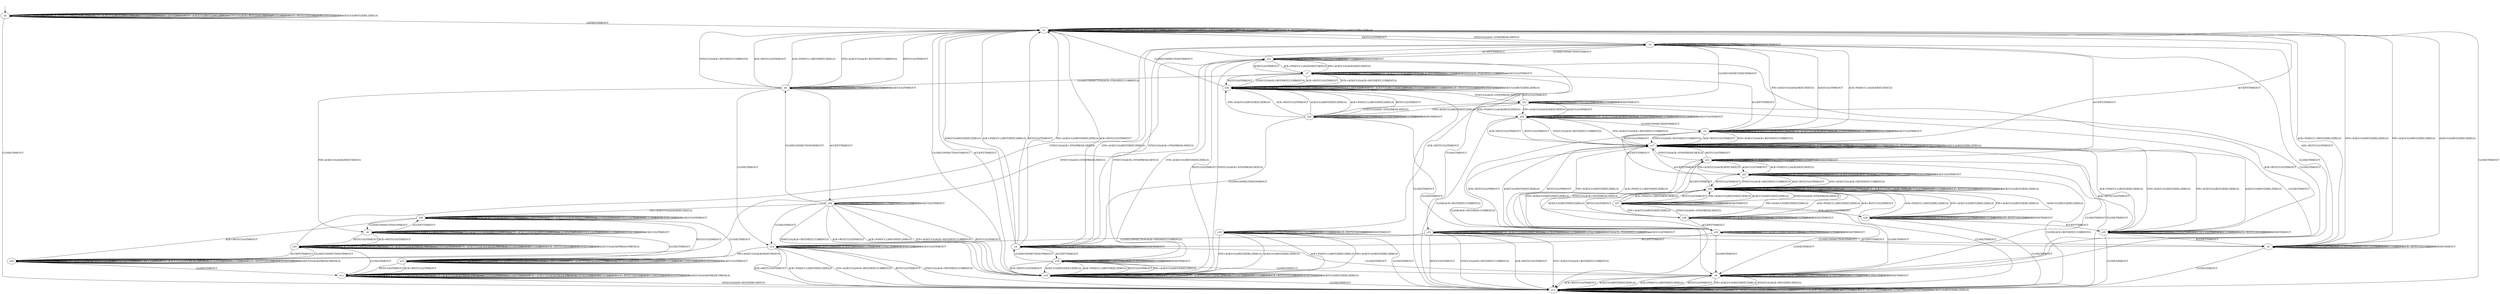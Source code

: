 digraph h5 {
s0 [label="s0"];
s1 [label="s1"];
s12 [label="s12"];
s2 [label="s2"];
s16 [label="s16"];
s3 [label="s3"];
s4 [label="s4"];
s5 [label="s5"];
s6 [label="s6"];
s21 [label="s21"];
s7 [label="s7"];
s17 [label="s17"];
s18 [label="s18"];
s19 [label="s19"];
s8 [label="s8"];
s13 [label="s13"];
s22 [label="s22"];
s30 [label="s30"];
s9 [label="s9"];
s14 [label="s14"];
s23 [label="s23"];
s24 [label="s24"];
s25 [label="s25"];
s31 [label="s31"];
s34 [label="s34"];
s10 [label="s10"];
s15 [label="s15"];
s26 [label="s26"];
s32 [label="s32"];
s33 [label="s33"];
s35 [label="s35"];
s11 [label="s11"];
s20 [label="s20"];
s27 [label="s27"];
s28 [label="s28"];
s29 [label="s29"];
s0 -> s0 [label="CLOSECONNECTION/TIMEOUT"];
s0 -> s0 [label="ACK+PSH(V,V,1)/RST(ZERO,ZERO,0)"];
s0 -> s0 [label="SYN+ACK(V,V,0)/RST(ZERO,ZERO,0)"];
s0 -> s0 [label="RST(V,V,0)/TIMEOUT"];
s0 -> s0 [label="ACCEPT/TIMEOUT"];
s0 -> s0 [label="FIN+ACK(V,V,0)/RST(ZERO,ZERO,0)"];
s0 -> s1 [label="LISTEN/TIMEOUT"];
s0 -> s0 [label="SYN(V,V,0)/ACK+RST(ZERO,NEXT,0)"];
s0 -> s0 [label="RCV/TIMEOUT"];
s0 -> s0 [label="ACK+RST(V,V,0)/TIMEOUT"];
s0 -> s12 [label="CLOSE/TIMEOUT"];
s0 -> s0 [label="SEND/TIMEOUT"];
s0 -> s0 [label="ACK(V,V,0)/RST(ZERO,ZERO,0)"];
s1 -> s1 [label="CLOSECONNECTION/TIMEOUT"];
s1 -> s1 [label="ACK+PSH(V,V,1)/RST(ZERO,ZERO,0)"];
s1 -> s1 [label="SYN+ACK(V,V,0)/RST(ZERO,ZERO,0)"];
s1 -> s1 [label="RST(V,V,0)/TIMEOUT"];
s1 -> s16 [label="ACCEPT/TIMEOUT"];
s1 -> s1 [label="FIN+ACK(V,V,0)/RST(ZERO,ZERO,0)"];
s1 -> s1 [label="LISTEN/TIMEOUT"];
s1 -> s2 [label="SYN(V,V,0)/ACK+SYN(FRESH,NEXT,0)"];
s1 -> s1 [label="RCV/TIMEOUT"];
s1 -> s1 [label="ACK+RST(V,V,0)/TIMEOUT"];
s1 -> s12 [label="CLOSE/TIMEOUT"];
s1 -> s1 [label="SEND/TIMEOUT"];
s1 -> s1 [label="ACK(V,V,0)/RST(ZERO,ZERO,0)"];
s12 -> s12 [label="CLOSECONNECTION/TIMEOUT"];
s12 -> s12 [label="ACK+PSH(V,V,1)/RST(ZERO,ZERO,0)"];
s12 -> s12 [label="SYN+ACK(V,V,0)/RST(ZERO,ZERO,0)"];
s12 -> s12 [label="RST(V,V,0)/TIMEOUT"];
s12 -> s12 [label="ACCEPT/TIMEOUT"];
s12 -> s12 [label="FIN+ACK(V,V,0)/RST(ZERO,ZERO,0)"];
s12 -> s12 [label="LISTEN/TIMEOUT"];
s12 -> s12 [label="SYN(V,V,0)/ACK+RST(ZERO,NEXT,0)"];
s12 -> s12 [label="RCV/TIMEOUT"];
s12 -> s12 [label="ACK+RST(V,V,0)/TIMEOUT"];
s12 -> s12 [label="CLOSE/TIMEOUT"];
s12 -> s12 [label="SEND/TIMEOUT"];
s12 -> s12 [label="ACK(V,V,0)/RST(ZERO,ZERO,0)"];
s2 -> s2 [label="CLOSECONNECTION/TIMEOUT"];
s2 -> s3 [label="ACK+PSH(V,V,1)/ACK(NEXT,NEXT,0)"];
s2 -> s4 [label="SYN+ACK(V,V,0)/RST(NEXT,ZERO,0)"];
s2 -> s1 [label="RST(V,V,0)/TIMEOUT"];
s2 -> s21 [label="ACCEPT/TIMEOUT"];
s2 -> s3 [label="FIN+ACK(V,V,0)/ACK(NEXT,NEXT,0)"];
s2 -> s2 [label="LISTEN/TIMEOUT"];
s2 -> s2 [label="SYN(V,V,0)/TIMEOUT"];
s2 -> s2 [label="RCV/TIMEOUT"];
s2 -> s5 [label="ACK+RST(V,V,0)/TIMEOUT"];
s2 -> s6 [label="CLOSE/TIMEOUT"];
s2 -> s2 [label="SEND/TIMEOUT"];
s2 -> s3 [label="ACK(V,V,0)/TIMEOUT"];
s16 -> s1 [label="CLOSECONNECTION/TIMEOUT"];
s16 -> s16 [label="ACK+PSH(V,V,1)/RST(ZERO,ZERO,0)"];
s16 -> s16 [label="SYN+ACK(V,V,0)/RST(ZERO,ZERO,0)"];
s16 -> s16 [label="RST(V,V,0)/TIMEOUT"];
s16 -> s16 [label="ACCEPT/TIMEOUT"];
s16 -> s16 [label="FIN+ACK(V,V,0)/RST(ZERO,ZERO,0)"];
s16 -> s16 [label="LISTEN/TIMEOUT"];
s16 -> s21 [label="SYN(V,V,0)/ACK+SYN(FRESH,NEXT,0)"];
s16 -> s16 [label="RCV/TIMEOUT"];
s16 -> s16 [label="ACK+RST(V,V,0)/TIMEOUT"];
s16 -> s12 [label="CLOSE/TIMEOUT"];
s16 -> s16 [label="SEND/TIMEOUT"];
s16 -> s16 [label="ACK(V,V,0)/RST(ZERO,ZERO,0)"];
s3 -> s3 [label="CLOSECONNECTION/TIMEOUT"];
s3 -> s3 [label="ACK+PSH(V,V,1)/ACK(NEXT,NEXT,0)"];
s3 -> s17 [label="SYN+ACK(V,V,0)/ACK+RST(NEXT,CURRENT,0)"];
s3 -> s17 [label="RST(V,V,0)/TIMEOUT"];
s3 -> s7 [label="ACCEPT/TIMEOUT"];
s3 -> s3 [label="FIN+ACK(V,V,0)/ACK(NEXT,NEXT,0)"];
s3 -> s3 [label="LISTEN/TIMEOUT"];
s3 -> s17 [label="SYN(V,V,0)/ACK+RST(NEXT,CURRENT,0)"];
s3 -> s3 [label="RCV/TIMEOUT"];
s3 -> s17 [label="ACK+RST(V,V,0)/TIMEOUT"];
s3 -> s12 [label="CLOSE/ACK+RST(NEXT,CURRENT,0)"];
s3 -> s3 [label="SEND/TIMEOUT"];
s3 -> s3 [label="ACK(V,V,0)/TIMEOUT"];
s4 -> s4 [label="CLOSECONNECTION/TIMEOUT"];
s4 -> s1 [label="ACK+PSH(V,V,1)/RST(NEXT,ZERO,0)"];
s4 -> s4 [label="SYN+ACK(V,V,0)/RST(NEXT,ZERO,0)"];
s4 -> s1 [label="RST(V,V,0)/TIMEOUT"];
s4 -> s18 [label="ACCEPT/TIMEOUT"];
s4 -> s1 [label="FIN+ACK(V,V,0)/RST(NEXT,ZERO,0)"];
s4 -> s4 [label="LISTEN/TIMEOUT"];
s4 -> s2 [label="SYN(V,V,0)/ACK+SYN(FRESH,NEXT,0)"];
s4 -> s4 [label="RCV/TIMEOUT"];
s4 -> s1 [label="ACK+RST(V,V,0)/TIMEOUT"];
s4 -> s6 [label="CLOSE/TIMEOUT"];
s4 -> s4 [label="SEND/TIMEOUT"];
s4 -> s1 [label="ACK(V,V,0)/RST(NEXT,ZERO,0)"];
s5 -> s5 [label="CLOSECONNECTION/TIMEOUT"];
s5 -> s1 [label="ACK+PSH(V,V,1)/RST(ZERO,ZERO,0)"];
s5 -> s1 [label="SYN+ACK(V,V,0)/RST(ZERO,ZERO,0)"];
s5 -> s5 [label="RST(V,V,0)/TIMEOUT"];
s5 -> s19 [label="ACCEPT/TIMEOUT"];
s5 -> s1 [label="FIN+ACK(V,V,0)/RST(ZERO,ZERO,0)"];
s5 -> s5 [label="LISTEN/TIMEOUT"];
s5 -> s5 [label="SYN(V,V,0)/TIMEOUT"];
s5 -> s5 [label="RCV/TIMEOUT"];
s5 -> s5 [label="ACK+RST(V,V,0)/TIMEOUT"];
s5 -> s12 [label="CLOSE/TIMEOUT"];
s5 -> s5 [label="SEND/TIMEOUT"];
s5 -> s1 [label="ACK(V,V,0)/RST(ZERO,ZERO,0)"];
s6 -> s6 [label="CLOSECONNECTION/TIMEOUT"];
s6 -> s12 [label="ACK+PSH(V,V,1)/RST(NEXT,ZERO,0)"];
s6 -> s6 [label="SYN+ACK(V,V,0)/RST(NEXT,ZERO,0)"];
s6 -> s12 [label="RST(V,V,0)/TIMEOUT"];
s6 -> s6 [label="ACCEPT/TIMEOUT"];
s6 -> s12 [label="FIN+ACK(V,V,0)/RST(NEXT,ZERO,0)"];
s6 -> s6 [label="LISTEN/TIMEOUT"];
s6 -> s12 [label="SYN(V,V,0)/ACK+RST(ZERO,NEXT,0)"];
s6 -> s6 [label="RCV/TIMEOUT"];
s6 -> s12 [label="ACK+RST(V,V,0)/TIMEOUT"];
s6 -> s6 [label="CLOSE/TIMEOUT"];
s6 -> s6 [label="SEND/TIMEOUT"];
s6 -> s12 [label="ACK(V,V,0)/RST(NEXT,ZERO,0)"];
s21 -> s2 [label="CLOSECONNECTION/TIMEOUT"];
s21 -> s7 [label="ACK+PSH(V,V,1)/ACK(NEXT,NEXT,0)"];
s21 -> s18 [label="SYN+ACK(V,V,0)/RST(NEXT,ZERO,0)"];
s21 -> s16 [label="RST(V,V,0)/TIMEOUT"];
s21 -> s21 [label="ACCEPT/TIMEOUT"];
s21 -> s7 [label="FIN+ACK(V,V,0)/ACK(NEXT,NEXT,0)"];
s21 -> s21 [label="LISTEN/TIMEOUT"];
s21 -> s21 [label="SYN(V,V,0)/TIMEOUT"];
s21 -> s21 [label="RCV/TIMEOUT"];
s21 -> s19 [label="ACK+RST(V,V,0)/TIMEOUT"];
s21 -> s6 [label="CLOSE/TIMEOUT"];
s21 -> s21 [label="SEND/TIMEOUT"];
s21 -> s7 [label="ACK(V,V,0)/TIMEOUT"];
s7 -> s8 [label="CLOSECONNECTION/ACK+FIN(NEXT,CURRENT,0)"];
s7 -> s7 [label="ACK+PSH(V,V,1)/ACK(NEXT,NEXT,0)"];
s7 -> s30 [label="SYN+ACK(V,V,0)/ACK+RST(NEXT,CURRENT,0)"];
s7 -> s30 [label="RST(V,V,0)/TIMEOUT"];
s7 -> s7 [label="ACCEPT/TIMEOUT"];
s7 -> s7 [label="FIN+ACK(V,V,0)/ACK(NEXT,NEXT,0)"];
s7 -> s7 [label="LISTEN/TIMEOUT"];
s7 -> s30 [label="SYN(V,V,0)/ACK+RST(NEXT,CURRENT,0)"];
s7 -> s7 [label="RCV/TIMEOUT"];
s7 -> s30 [label="ACK+RST(V,V,0)/TIMEOUT"];
s7 -> s13 [label="CLOSE/TIMEOUT"];
s7 -> s7 [label="SEND/ACK+PSH(NEXT,CURRENT,1)"];
s7 -> s7 [label="ACK(V,V,0)/TIMEOUT"];
s17 -> s17 [label="CLOSECONNECTION/TIMEOUT"];
s17 -> s17 [label="ACK+PSH(V,V,1)/RST(ZERO,ZERO,0)"];
s17 -> s17 [label="SYN+ACK(V,V,0)/RST(ZERO,ZERO,0)"];
s17 -> s17 [label="RST(V,V,0)/TIMEOUT"];
s17 -> s1 [label="ACCEPT/TIMEOUT"];
s17 -> s17 [label="FIN+ACK(V,V,0)/RST(ZERO,ZERO,0)"];
s17 -> s17 [label="LISTEN/TIMEOUT"];
s17 -> s22 [label="SYN(V,V,0)/ACK+SYN(FRESH,NEXT,0)"];
s17 -> s17 [label="RCV/TIMEOUT"];
s17 -> s17 [label="ACK+RST(V,V,0)/TIMEOUT"];
s17 -> s12 [label="CLOSE/TIMEOUT"];
s17 -> s17 [label="SEND/TIMEOUT"];
s17 -> s17 [label="ACK(V,V,0)/RST(ZERO,ZERO,0)"];
s18 -> s4 [label="CLOSECONNECTION/TIMEOUT"];
s18 -> s16 [label="ACK+PSH(V,V,1)/RST(NEXT,ZERO,0)"];
s18 -> s18 [label="SYN+ACK(V,V,0)/RST(NEXT,ZERO,0)"];
s18 -> s16 [label="RST(V,V,0)/TIMEOUT"];
s18 -> s18 [label="ACCEPT/TIMEOUT"];
s18 -> s16 [label="FIN+ACK(V,V,0)/RST(NEXT,ZERO,0)"];
s18 -> s18 [label="LISTEN/TIMEOUT"];
s18 -> s21 [label="SYN(V,V,0)/ACK+SYN(FRESH,NEXT,0)"];
s18 -> s18 [label="RCV/TIMEOUT"];
s18 -> s16 [label="ACK+RST(V,V,0)/TIMEOUT"];
s18 -> s6 [label="CLOSE/TIMEOUT"];
s18 -> s18 [label="SEND/TIMEOUT"];
s18 -> s16 [label="ACK(V,V,0)/RST(NEXT,ZERO,0)"];
s19 -> s5 [label="CLOSECONNECTION/TIMEOUT"];
s19 -> s16 [label="ACK+PSH(V,V,1)/RST(ZERO,ZERO,0)"];
s19 -> s16 [label="SYN+ACK(V,V,0)/RST(ZERO,ZERO,0)"];
s19 -> s19 [label="RST(V,V,0)/TIMEOUT"];
s19 -> s19 [label="ACCEPT/TIMEOUT"];
s19 -> s16 [label="FIN+ACK(V,V,0)/RST(ZERO,ZERO,0)"];
s19 -> s19 [label="LISTEN/TIMEOUT"];
s19 -> s19 [label="SYN(V,V,0)/TIMEOUT"];
s19 -> s19 [label="RCV/TIMEOUT"];
s19 -> s19 [label="ACK+RST(V,V,0)/TIMEOUT"];
s19 -> s12 [label="CLOSE/TIMEOUT"];
s19 -> s19 [label="SEND/TIMEOUT"];
s19 -> s16 [label="ACK(V,V,0)/RST(ZERO,ZERO,0)"];
s8 -> s8 [label="CLOSECONNECTION/TIMEOUT"];
s8 -> s1 [label="ACK+PSH(V,V,1)/RST(NEXT,ZERO,0)"];
s8 -> s1 [label="SYN+ACK(V,V,0)/ACK+RST(NEXT,CURRENT,0)"];
s8 -> s1 [label="RST(V,V,0)/TIMEOUT"];
s8 -> s34 [label="ACCEPT/TIMEOUT"];
s8 -> s9 [label="FIN+ACK(V,V,0)/ACK(NEXT,NEXT,0)"];
s8 -> s8 [label="LISTEN/TIMEOUT"];
s8 -> s1 [label="SYN(V,V,0)/ACK+RST(NEXT,CURRENT,0)"];
s8 -> s8 [label="RCV/TIMEOUT"];
s8 -> s1 [label="ACK+RST(V,V,0)/TIMEOUT"];
s8 -> s14 [label="CLOSE/TIMEOUT"];
s8 -> s8 [label="SEND/TIMEOUT"];
s8 -> s8 [label="ACK(V,V,0)/TIMEOUT"];
s13 -> s14 [label="CLOSECONNECTION/ACK+FIN(NEXT,CURRENT,0)"];
s13 -> s13 [label="ACK+PSH(V,V,1)/ACK(NEXT,NEXT,0)"];
s13 -> s12 [label="SYN+ACK(V,V,0)/ACK+RST(NEXT,CURRENT,0)"];
s13 -> s12 [label="RST(V,V,0)/TIMEOUT"];
s13 -> s13 [label="ACCEPT/TIMEOUT"];
s13 -> s13 [label="FIN+ACK(V,V,0)/ACK(NEXT,NEXT,0)"];
s13 -> s13 [label="LISTEN/TIMEOUT"];
s13 -> s12 [label="SYN(V,V,0)/ACK+RST(NEXT,CURRENT,0)"];
s13 -> s13 [label="RCV/TIMEOUT"];
s13 -> s12 [label="ACK+RST(V,V,0)/TIMEOUT"];
s13 -> s13 [label="CLOSE/TIMEOUT"];
s13 -> s13 [label="SEND/ACK+PSH(NEXT,CURRENT,1)"];
s13 -> s13 [label="ACK(V,V,0)/TIMEOUT"];
s22 -> s22 [label="CLOSECONNECTION/TIMEOUT"];
s22 -> s23 [label="ACK+PSH(V,V,1)/ACK(NEXT,NEXT,0)"];
s22 -> s24 [label="SYN+ACK(V,V,0)/RST(NEXT,ZERO,0)"];
s22 -> s17 [label="RST(V,V,0)/TIMEOUT"];
s22 -> s2 [label="ACCEPT/TIMEOUT"];
s22 -> s23 [label="FIN+ACK(V,V,0)/ACK(NEXT,NEXT,0)"];
s22 -> s22 [label="LISTEN/TIMEOUT"];
s22 -> s22 [label="SYN(V,V,0)/TIMEOUT"];
s22 -> s22 [label="RCV/TIMEOUT"];
s22 -> s25 [label="ACK+RST(V,V,0)/TIMEOUT"];
s22 -> s6 [label="CLOSE/TIMEOUT"];
s22 -> s22 [label="SEND/TIMEOUT"];
s22 -> s23 [label="ACK(V,V,0)/TIMEOUT"];
s30 -> s1 [label="CLOSECONNECTION/TIMEOUT"];
s30 -> s30 [label="ACK+PSH(V,V,1)/RST(ZERO,ZERO,0)"];
s30 -> s30 [label="SYN+ACK(V,V,0)/RST(ZERO,ZERO,0)"];
s30 -> s30 [label="RST(V,V,0)/TIMEOUT"];
s30 -> s30 [label="ACCEPT/TIMEOUT"];
s30 -> s30 [label="FIN+ACK(V,V,0)/RST(ZERO,ZERO,0)"];
s30 -> s30 [label="LISTEN/TIMEOUT"];
s30 -> s31 [label="SYN(V,V,0)/ACK+SYN(FRESH,NEXT,0)"];
s30 -> s30 [label="RCV/TIMEOUT"];
s30 -> s30 [label="ACK+RST(V,V,0)/TIMEOUT"];
s30 -> s12 [label="CLOSE/TIMEOUT"];
s30 -> s30 [label="SEND/TIMEOUT"];
s30 -> s30 [label="ACK(V,V,0)/RST(ZERO,ZERO,0)"];
s9 -> s9 [label="CLOSECONNECTION/TIMEOUT"];
s9 -> s9 [label="ACK+PSH(V,V,1)/ACK(NEXT,CURRENT,0)"];
s9 -> s9 [label="SYN+ACK(V,V,0)/ACK(NEXT,CURRENT,0)"];
s9 -> s10 [label="RST(V,V,0)/TIMEOUT"];
s9 -> s35 [label="ACCEPT/TIMEOUT"];
s9 -> s9 [label="FIN+ACK(V,V,0)/ACK(NEXT,CURRENT,0)"];
s9 -> s9 [label="LISTEN/TIMEOUT"];
s9 -> s9 [label="SYN(V,V,0)/TIMEOUT"];
s9 -> s9 [label="RCV/TIMEOUT"];
s9 -> s10 [label="ACK+RST(V,V,0)/TIMEOUT"];
s9 -> s15 [label="CLOSE/TIMEOUT"];
s9 -> s9 [label="SEND/TIMEOUT"];
s9 -> s9 [label="ACK(V,V,0)/TIMEOUT"];
s14 -> s14 [label="CLOSECONNECTION/TIMEOUT"];
s14 -> s12 [label="ACK+PSH(V,V,1)/RST(NEXT,ZERO,0)"];
s14 -> s12 [label="SYN+ACK(V,V,0)/ACK+RST(NEXT,CURRENT,0)"];
s14 -> s12 [label="RST(V,V,0)/TIMEOUT"];
s14 -> s14 [label="ACCEPT/TIMEOUT"];
s14 -> s15 [label="FIN+ACK(V,V,0)/ACK(NEXT,NEXT,0)"];
s14 -> s14 [label="LISTEN/TIMEOUT"];
s14 -> s12 [label="SYN(V,V,0)/ACK+RST(NEXT,CURRENT,0)"];
s14 -> s14 [label="RCV/TIMEOUT"];
s14 -> s12 [label="ACK+RST(V,V,0)/TIMEOUT"];
s14 -> s14 [label="CLOSE/TIMEOUT"];
s14 -> s14 [label="SEND/TIMEOUT"];
s14 -> s14 [label="ACK(V,V,0)/TIMEOUT"];
s23 -> s23 [label="CLOSECONNECTION/TIMEOUT"];
s23 -> s23 [label="ACK+PSH(V,V,1)/ACK(NEXT,NEXT,0)"];
s23 -> s26 [label="SYN+ACK(V,V,0)/ACK+RST(NEXT,CURRENT,0)"];
s23 -> s26 [label="RST(V,V,0)/TIMEOUT"];
s23 -> s3 [label="ACCEPT/TIMEOUT"];
s23 -> s23 [label="FIN+ACK(V,V,0)/ACK(NEXT,NEXT,0)"];
s23 -> s23 [label="LISTEN/TIMEOUT"];
s23 -> s26 [label="SYN(V,V,0)/ACK+RST(NEXT,CURRENT,0)"];
s23 -> s23 [label="RCV/TIMEOUT"];
s23 -> s26 [label="ACK+RST(V,V,0)/TIMEOUT"];
s23 -> s12 [label="CLOSE/ACK+RST(NEXT,CURRENT,0)"];
s23 -> s23 [label="SEND/TIMEOUT"];
s23 -> s23 [label="ACK(V,V,0)/TIMEOUT"];
s24 -> s24 [label="CLOSECONNECTION/TIMEOUT"];
s24 -> s17 [label="ACK+PSH(V,V,1)/RST(NEXT,ZERO,0)"];
s24 -> s24 [label="SYN+ACK(V,V,0)/RST(NEXT,ZERO,0)"];
s24 -> s17 [label="RST(V,V,0)/TIMEOUT"];
s24 -> s4 [label="ACCEPT/TIMEOUT"];
s24 -> s17 [label="FIN+ACK(V,V,0)/RST(NEXT,ZERO,0)"];
s24 -> s24 [label="LISTEN/TIMEOUT"];
s24 -> s22 [label="SYN(V,V,0)/ACK+SYN(FRESH,NEXT,0)"];
s24 -> s24 [label="RCV/TIMEOUT"];
s24 -> s17 [label="ACK+RST(V,V,0)/TIMEOUT"];
s24 -> s6 [label="CLOSE/TIMEOUT"];
s24 -> s24 [label="SEND/TIMEOUT"];
s24 -> s17 [label="ACK(V,V,0)/RST(NEXT,ZERO,0)"];
s25 -> s25 [label="CLOSECONNECTION/TIMEOUT"];
s25 -> s17 [label="ACK+PSH(V,V,1)/RST(ZERO,ZERO,0)"];
s25 -> s17 [label="SYN+ACK(V,V,0)/RST(ZERO,ZERO,0)"];
s25 -> s25 [label="RST(V,V,0)/TIMEOUT"];
s25 -> s5 [label="ACCEPT/TIMEOUT"];
s25 -> s17 [label="FIN+ACK(V,V,0)/RST(ZERO,ZERO,0)"];
s25 -> s25 [label="LISTEN/TIMEOUT"];
s25 -> s25 [label="SYN(V,V,0)/TIMEOUT"];
s25 -> s25 [label="RCV/TIMEOUT"];
s25 -> s25 [label="ACK+RST(V,V,0)/TIMEOUT"];
s25 -> s12 [label="CLOSE/TIMEOUT"];
s25 -> s25 [label="SEND/TIMEOUT"];
s25 -> s17 [label="ACK(V,V,0)/RST(ZERO,ZERO,0)"];
s31 -> s2 [label="CLOSECONNECTION/TIMEOUT"];
s31 -> s32 [label="ACK+PSH(V,V,1)/ACK(NEXT,NEXT,0)"];
s31 -> s33 [label="SYN+ACK(V,V,0)/RST(NEXT,ZERO,0)"];
s31 -> s30 [label="RST(V,V,0)/TIMEOUT"];
s31 -> s31 [label="ACCEPT/TIMEOUT"];
s31 -> s32 [label="FIN+ACK(V,V,0)/ACK(NEXT,NEXT,0)"];
s31 -> s31 [label="LISTEN/TIMEOUT"];
s31 -> s31 [label="SYN(V,V,0)/TIMEOUT"];
s31 -> s31 [label="RCV/TIMEOUT"];
s31 -> s25 [label="ACK+RST(V,V,0)/TIMEOUT"];
s31 -> s6 [label="CLOSE/TIMEOUT"];
s31 -> s31 [label="SEND/TIMEOUT"];
s31 -> s32 [label="ACK(V,V,0)/TIMEOUT"];
s34 -> s8 [label="CLOSECONNECTION/TIMEOUT"];
s34 -> s16 [label="ACK+PSH(V,V,1)/RST(NEXT,ZERO,0)"];
s34 -> s16 [label="SYN+ACK(V,V,0)/ACK+RST(NEXT,CURRENT,0)"];
s34 -> s16 [label="RST(V,V,0)/TIMEOUT"];
s34 -> s34 [label="ACCEPT/TIMEOUT"];
s34 -> s35 [label="FIN+ACK(V,V,0)/ACK(NEXT,NEXT,0)"];
s34 -> s34 [label="LISTEN/TIMEOUT"];
s34 -> s16 [label="SYN(V,V,0)/ACK+RST(NEXT,CURRENT,0)"];
s34 -> s34 [label="RCV/TIMEOUT"];
s34 -> s16 [label="ACK+RST(V,V,0)/TIMEOUT"];
s34 -> s14 [label="CLOSE/TIMEOUT"];
s34 -> s34 [label="SEND/TIMEOUT"];
s34 -> s34 [label="ACK(V,V,0)/TIMEOUT"];
s10 -> s10 [label="CLOSECONNECTION/TIMEOUT"];
s10 -> s10 [label="ACK+PSH(V,V,1)/ACK(FRESH,FRESH,0)"];
s10 -> s10 [label="SYN+ACK(V,V,0)/ACK(FRESH,FRESH,0)"];
s10 -> s10 [label="RST(V,V,0)/TIMEOUT"];
s10 -> s20 [label="ACCEPT/TIMEOUT"];
s10 -> s10 [label="FIN+ACK(V,V,0)/ACK(FRESH,FRESH,0)"];
s10 -> s10 [label="LISTEN/TIMEOUT"];
s10 -> s2 [label="SYN(V,V,0)/ACK+SYN(FRESH,NEXT,0)"];
s10 -> s10 [label="RCV/TIMEOUT"];
s10 -> s10 [label="ACK+RST(V,V,0)/TIMEOUT"];
s10 -> s11 [label="CLOSE/TIMEOUT"];
s10 -> s10 [label="SEND/TIMEOUT"];
s10 -> s10 [label="ACK(V,V,0)/ACK(FRESH,FRESH,0)"];
s15 -> s15 [label="CLOSECONNECTION/TIMEOUT"];
s15 -> s15 [label="ACK+PSH(V,V,1)/ACK(NEXT,CURRENT,0)"];
s15 -> s15 [label="SYN+ACK(V,V,0)/ACK(NEXT,CURRENT,0)"];
s15 -> s11 [label="RST(V,V,0)/TIMEOUT"];
s15 -> s15 [label="ACCEPT/TIMEOUT"];
s15 -> s15 [label="FIN+ACK(V,V,0)/ACK(NEXT,CURRENT,0)"];
s15 -> s15 [label="LISTEN/TIMEOUT"];
s15 -> s15 [label="SYN(V,V,0)/TIMEOUT"];
s15 -> s15 [label="RCV/TIMEOUT"];
s15 -> s11 [label="ACK+RST(V,V,0)/TIMEOUT"];
s15 -> s15 [label="CLOSE/TIMEOUT"];
s15 -> s15 [label="SEND/TIMEOUT"];
s15 -> s15 [label="ACK(V,V,0)/TIMEOUT"];
s26 -> s26 [label="CLOSECONNECTION/TIMEOUT"];
s26 -> s26 [label="ACK+PSH(V,V,1)/RST(ZERO,ZERO,0)"];
s26 -> s26 [label="SYN+ACK(V,V,0)/RST(ZERO,ZERO,0)"];
s26 -> s26 [label="RST(V,V,0)/TIMEOUT"];
s26 -> s17 [label="ACCEPT/TIMEOUT"];
s26 -> s26 [label="FIN+ACK(V,V,0)/RST(ZERO,ZERO,0)"];
s26 -> s26 [label="LISTEN/TIMEOUT"];
s26 -> s27 [label="SYN(V,V,0)/ACK+SYN(FRESH,NEXT,0)"];
s26 -> s26 [label="RCV/TIMEOUT"];
s26 -> s26 [label="ACK+RST(V,V,0)/TIMEOUT"];
s26 -> s12 [label="CLOSE/TIMEOUT"];
s26 -> s26 [label="SEND/TIMEOUT"];
s26 -> s26 [label="ACK(V,V,0)/RST(ZERO,ZERO,0)"];
s32 -> s3 [label="CLOSECONNECTION/TIMEOUT"];
s32 -> s32 [label="ACK+PSH(V,V,1)/ACK(NEXT,NEXT,0)"];
s32 -> s17 [label="SYN+ACK(V,V,0)/ACK+RST(NEXT,CURRENT,0)"];
s32 -> s17 [label="RST(V,V,0)/TIMEOUT"];
s32 -> s32 [label="ACCEPT/TIMEOUT"];
s32 -> s32 [label="FIN+ACK(V,V,0)/ACK(NEXT,NEXT,0)"];
s32 -> s32 [label="LISTEN/TIMEOUT"];
s32 -> s17 [label="SYN(V,V,0)/ACK+RST(NEXT,CURRENT,0)"];
s32 -> s32 [label="RCV/TIMEOUT"];
s32 -> s17 [label="ACK+RST(V,V,0)/TIMEOUT"];
s32 -> s12 [label="CLOSE/ACK+RST(NEXT,CURRENT,0)"];
s32 -> s32 [label="SEND/TIMEOUT"];
s32 -> s32 [label="ACK(V,V,0)/TIMEOUT"];
s33 -> s4 [label="CLOSECONNECTION/TIMEOUT"];
s33 -> s30 [label="ACK+PSH(V,V,1)/RST(NEXT,ZERO,0)"];
s33 -> s33 [label="SYN+ACK(V,V,0)/RST(NEXT,ZERO,0)"];
s33 -> s30 [label="RST(V,V,0)/TIMEOUT"];
s33 -> s33 [label="ACCEPT/TIMEOUT"];
s33 -> s30 [label="FIN+ACK(V,V,0)/RST(NEXT,ZERO,0)"];
s33 -> s33 [label="LISTEN/TIMEOUT"];
s33 -> s31 [label="SYN(V,V,0)/ACK+SYN(FRESH,NEXT,0)"];
s33 -> s33 [label="RCV/TIMEOUT"];
s33 -> s30 [label="ACK+RST(V,V,0)/TIMEOUT"];
s33 -> s6 [label="CLOSE/TIMEOUT"];
s33 -> s33 [label="SEND/TIMEOUT"];
s33 -> s30 [label="ACK(V,V,0)/RST(NEXT,ZERO,0)"];
s35 -> s9 [label="CLOSECONNECTION/TIMEOUT"];
s35 -> s35 [label="ACK+PSH(V,V,1)/ACK(NEXT,CURRENT,0)"];
s35 -> s35 [label="SYN+ACK(V,V,0)/ACK(NEXT,CURRENT,0)"];
s35 -> s20 [label="RST(V,V,0)/TIMEOUT"];
s35 -> s35 [label="ACCEPT/TIMEOUT"];
s35 -> s35 [label="FIN+ACK(V,V,0)/ACK(NEXT,CURRENT,0)"];
s35 -> s35 [label="LISTEN/TIMEOUT"];
s35 -> s35 [label="SYN(V,V,0)/TIMEOUT"];
s35 -> s35 [label="RCV/TIMEOUT"];
s35 -> s20 [label="ACK+RST(V,V,0)/TIMEOUT"];
s35 -> s15 [label="CLOSE/TIMEOUT"];
s35 -> s35 [label="SEND/TIMEOUT"];
s35 -> s35 [label="ACK(V,V,0)/TIMEOUT"];
s11 -> s11 [label="CLOSECONNECTION/TIMEOUT"];
s11 -> s11 [label="ACK+PSH(V,V,1)/ACK(FRESH,FRESH,0)"];
s11 -> s11 [label="SYN+ACK(V,V,0)/ACK(FRESH,FRESH,0)"];
s11 -> s11 [label="RST(V,V,0)/TIMEOUT"];
s11 -> s11 [label="ACCEPT/TIMEOUT"];
s11 -> s11 [label="FIN+ACK(V,V,0)/ACK(FRESH,FRESH,0)"];
s11 -> s11 [label="LISTEN/TIMEOUT"];
s11 -> s12 [label="SYN(V,V,0)/ACK+RST(ZERO,NEXT,0)"];
s11 -> s11 [label="RCV/TIMEOUT"];
s11 -> s11 [label="ACK+RST(V,V,0)/TIMEOUT"];
s11 -> s11 [label="CLOSE/TIMEOUT"];
s11 -> s11 [label="SEND/TIMEOUT"];
s11 -> s11 [label="ACK(V,V,0)/ACK(FRESH,FRESH,0)"];
s20 -> s10 [label="CLOSECONNECTION/TIMEOUT"];
s20 -> s20 [label="ACK+PSH(V,V,1)/ACK(FRESH,FRESH,0)"];
s20 -> s20 [label="SYN+ACK(V,V,0)/ACK(FRESH,FRESH,0)"];
s20 -> s20 [label="RST(V,V,0)/TIMEOUT"];
s20 -> s20 [label="ACCEPT/TIMEOUT"];
s20 -> s20 [label="FIN+ACK(V,V,0)/ACK(FRESH,FRESH,0)"];
s20 -> s20 [label="LISTEN/TIMEOUT"];
s20 -> s21 [label="SYN(V,V,0)/ACK+SYN(FRESH,NEXT,0)"];
s20 -> s20 [label="RCV/TIMEOUT"];
s20 -> s20 [label="ACK+RST(V,V,0)/TIMEOUT"];
s20 -> s11 [label="CLOSE/TIMEOUT"];
s20 -> s20 [label="SEND/TIMEOUT"];
s20 -> s20 [label="ACK(V,V,0)/ACK(FRESH,FRESH,0)"];
s27 -> s27 [label="CLOSECONNECTION/TIMEOUT"];
s27 -> s26 [label="ACK+PSH(V,V,1)/RST(NEXT,ZERO,0)"];
s27 -> s28 [label="SYN+ACK(V,V,0)/RST(NEXT,ZERO,0)"];
s27 -> s26 [label="RST(V,V,0)/TIMEOUT"];
s27 -> s22 [label="ACCEPT/TIMEOUT"];
s27 -> s26 [label="FIN+ACK(V,V,0)/RST(NEXT,ZERO,0)"];
s27 -> s27 [label="LISTEN/TIMEOUT"];
s27 -> s27 [label="SYN(V,V,0)/TIMEOUT"];
s27 -> s27 [label="RCV/TIMEOUT"];
s27 -> s29 [label="ACK+RST(V,V,0)/TIMEOUT"];
s27 -> s6 [label="CLOSE/TIMEOUT"];
s27 -> s27 [label="SEND/TIMEOUT"];
s27 -> s26 [label="ACK(V,V,0)/RST(NEXT,ZERO,0)"];
s28 -> s28 [label="CLOSECONNECTION/TIMEOUT"];
s28 -> s26 [label="ACK+PSH(V,V,1)/RST(NEXT,ZERO,0)"];
s28 -> s28 [label="SYN+ACK(V,V,0)/RST(NEXT,ZERO,0)"];
s28 -> s26 [label="RST(V,V,0)/TIMEOUT"];
s28 -> s24 [label="ACCEPT/TIMEOUT"];
s28 -> s26 [label="FIN+ACK(V,V,0)/RST(NEXT,ZERO,0)"];
s28 -> s28 [label="LISTEN/TIMEOUT"];
s28 -> s27 [label="SYN(V,V,0)/ACK+SYN(FRESH,NEXT,0)"];
s28 -> s28 [label="RCV/TIMEOUT"];
s28 -> s26 [label="ACK+RST(V,V,0)/TIMEOUT"];
s28 -> s6 [label="CLOSE/TIMEOUT"];
s28 -> s28 [label="SEND/TIMEOUT"];
s28 -> s26 [label="ACK(V,V,0)/RST(NEXT,ZERO,0)"];
s29 -> s29 [label="CLOSECONNECTION/TIMEOUT"];
s29 -> s26 [label="ACK+PSH(V,V,1)/RST(ZERO,ZERO,0)"];
s29 -> s26 [label="SYN+ACK(V,V,0)/RST(ZERO,ZERO,0)"];
s29 -> s29 [label="RST(V,V,0)/TIMEOUT"];
s29 -> s25 [label="ACCEPT/TIMEOUT"];
s29 -> s26 [label="FIN+ACK(V,V,0)/RST(ZERO,ZERO,0)"];
s29 -> s29 [label="LISTEN/TIMEOUT"];
s29 -> s29 [label="SYN(V,V,0)/TIMEOUT"];
s29 -> s29 [label="RCV/TIMEOUT"];
s29 -> s29 [label="ACK+RST(V,V,0)/TIMEOUT"];
s29 -> s12 [label="CLOSE/TIMEOUT"];
s29 -> s29 [label="SEND/TIMEOUT"];
s29 -> s26 [label="ACK(V,V,0)/RST(ZERO,ZERO,0)"];
__start0 [shape=none, label=""];
__start0 -> s0 [label=""];
}
